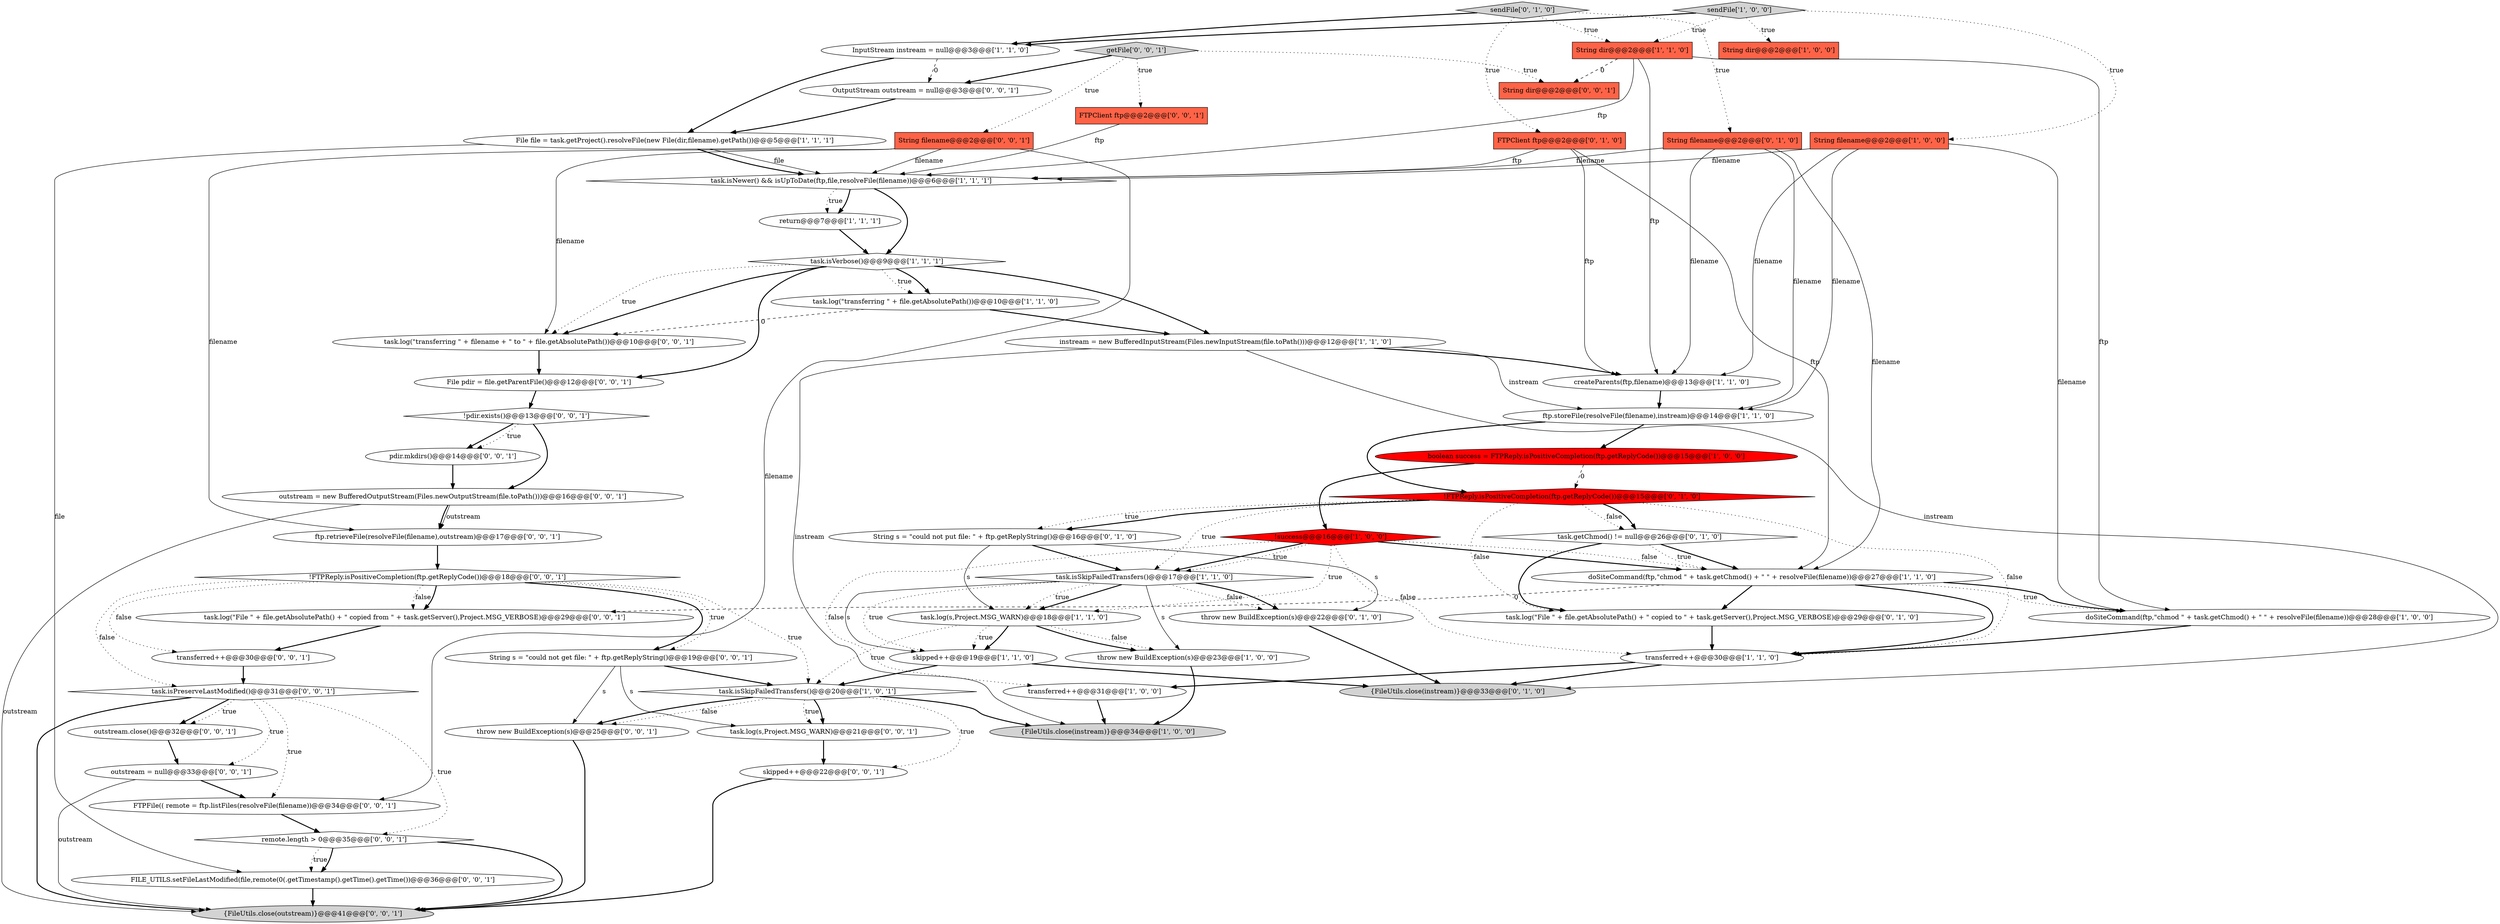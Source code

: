 digraph {
17 [style = filled, label = "transferred++@@@31@@@['1', '0', '0']", fillcolor = white, shape = ellipse image = "AAA0AAABBB1BBB"];
44 [style = filled, label = "ftp.retrieveFile(resolveFile(filename),outstream)@@@17@@@['0', '0', '1']", fillcolor = white, shape = ellipse image = "AAA0AAABBB3BBB"];
10 [style = filled, label = "String dir@@@2@@@['1', '0', '0']", fillcolor = tomato, shape = box image = "AAA0AAABBB1BBB"];
48 [style = filled, label = "FTPClient ftp@@@2@@@['0', '0', '1']", fillcolor = tomato, shape = box image = "AAA0AAABBB3BBB"];
11 [style = filled, label = "String filename@@@2@@@['1', '0', '0']", fillcolor = tomato, shape = box image = "AAA0AAABBB1BBB"];
9 [style = filled, label = "skipped++@@@19@@@['1', '1', '0']", fillcolor = white, shape = ellipse image = "AAA0AAABBB1BBB"];
26 [style = filled, label = "FTPClient ftp@@@2@@@['0', '1', '0']", fillcolor = tomato, shape = box image = "AAA0AAABBB2BBB"];
34 [style = filled, label = "File pdir = file.getParentFile()@@@12@@@['0', '0', '1']", fillcolor = white, shape = ellipse image = "AAA0AAABBB3BBB"];
6 [style = filled, label = "File file = task.getProject().resolveFile(new File(dir,filename).getPath())@@@5@@@['1', '1', '1']", fillcolor = white, shape = ellipse image = "AAA0AAABBB1BBB"];
41 [style = filled, label = "outstream = new BufferedOutputStream(Files.newOutputStream(file.toPath()))@@@16@@@['0', '0', '1']", fillcolor = white, shape = ellipse image = "AAA0AAABBB3BBB"];
29 [style = filled, label = "task.getChmod() != null@@@26@@@['0', '1', '0']", fillcolor = white, shape = diamond image = "AAA0AAABBB2BBB"];
15 [style = filled, label = "task.log(\"transferring \" + file.getAbsolutePath())@@@10@@@['1', '1', '0']", fillcolor = white, shape = ellipse image = "AAA0AAABBB1BBB"];
20 [style = filled, label = "{FileUtils.close(instream)}@@@34@@@['1', '0', '0']", fillcolor = lightgray, shape = ellipse image = "AAA0AAABBB1BBB"];
58 [style = filled, label = "throw new BuildException(s)@@@25@@@['0', '0', '1']", fillcolor = white, shape = ellipse image = "AAA0AAABBB3BBB"];
16 [style = filled, label = "InputStream instream = null@@@3@@@['1', '1', '0']", fillcolor = white, shape = ellipse image = "AAA0AAABBB1BBB"];
53 [style = filled, label = "task.log(s,Project.MSG_WARN)@@@21@@@['0', '0', '1']", fillcolor = white, shape = ellipse image = "AAA0AAABBB3BBB"];
12 [style = filled, label = "ftp.storeFile(resolveFile(filename),instream)@@@14@@@['1', '1', '0']", fillcolor = white, shape = ellipse image = "AAA0AAABBB1BBB"];
18 [style = filled, label = "task.isNewer() && isUpToDate(ftp,file,resolveFile(filename))@@@6@@@['1', '1', '1']", fillcolor = white, shape = diamond image = "AAA0AAABBB1BBB"];
23 [style = filled, label = "String dir@@@2@@@['1', '1', '0']", fillcolor = tomato, shape = box image = "AAA0AAABBB1BBB"];
35 [style = filled, label = "transferred++@@@30@@@['0', '0', '1']", fillcolor = white, shape = ellipse image = "AAA0AAABBB3BBB"];
2 [style = filled, label = "doSiteCommand(ftp,\"chmod \" + task.getChmod() + \" \" + resolveFile(filename))@@@28@@@['1', '0', '0']", fillcolor = white, shape = ellipse image = "AAA0AAABBB1BBB"];
55 [style = filled, label = "pdir.mkdirs()@@@14@@@['0', '0', '1']", fillcolor = white, shape = ellipse image = "AAA0AAABBB3BBB"];
38 [style = filled, label = "remote.length > 0@@@35@@@['0', '0', '1']", fillcolor = white, shape = diamond image = "AAA0AAABBB3BBB"];
3 [style = filled, label = "return@@@7@@@['1', '1', '1']", fillcolor = white, shape = ellipse image = "AAA0AAABBB1BBB"];
1 [style = filled, label = "doSiteCommand(ftp,\"chmod \" + task.getChmod() + \" \" + resolveFile(filename))@@@27@@@['1', '1', '0']", fillcolor = white, shape = ellipse image = "AAA0AAABBB1BBB"];
51 [style = filled, label = "FTPFile(( remote = ftp.listFiles(resolveFile(filename))@@@34@@@['0', '0', '1']", fillcolor = white, shape = ellipse image = "AAA0AAABBB3BBB"];
7 [style = filled, label = "task.log(s,Project.MSG_WARN)@@@18@@@['1', '1', '0']", fillcolor = white, shape = ellipse image = "AAA0AAABBB1BBB"];
0 [style = filled, label = "instream = new BufferedInputStream(Files.newInputStream(file.toPath()))@@@12@@@['1', '1', '0']", fillcolor = white, shape = ellipse image = "AAA0AAABBB1BBB"];
13 [style = filled, label = "task.isSkipFailedTransfers()@@@20@@@['1', '0', '1']", fillcolor = white, shape = diamond image = "AAA0AAABBB1BBB"];
8 [style = filled, label = "createParents(ftp,filename)@@@13@@@['1', '1', '0']", fillcolor = white, shape = ellipse image = "AAA0AAABBB1BBB"];
39 [style = filled, label = "String s = \"could not get file: \" + ftp.getReplyString()@@@19@@@['0', '0', '1']", fillcolor = white, shape = ellipse image = "AAA0AAABBB3BBB"];
54 [style = filled, label = "skipped++@@@22@@@['0', '0', '1']", fillcolor = white, shape = ellipse image = "AAA0AAABBB3BBB"];
28 [style = filled, label = "!FTPReply.isPositiveCompletion(ftp.getReplyCode())@@@15@@@['0', '1', '0']", fillcolor = red, shape = diamond image = "AAA1AAABBB2BBB"];
40 [style = filled, label = "FILE_UTILS.setFileLastModified(file,remote(0(.getTimestamp().getTime().getTime())@@@36@@@['0', '0', '1']", fillcolor = white, shape = ellipse image = "AAA0AAABBB3BBB"];
30 [style = filled, label = "String s = \"could not put file: \" + ftp.getReplyString()@@@16@@@['0', '1', '0']", fillcolor = white, shape = ellipse image = "AAA0AAABBB2BBB"];
24 [style = filled, label = "sendFile['1', '0', '0']", fillcolor = lightgray, shape = diamond image = "AAA0AAABBB1BBB"];
27 [style = filled, label = "String filename@@@2@@@['0', '1', '0']", fillcolor = tomato, shape = box image = "AAA0AAABBB2BBB"];
43 [style = filled, label = "{FileUtils.close(outstream)}@@@41@@@['0', '0', '1']", fillcolor = lightgray, shape = ellipse image = "AAA0AAABBB3BBB"];
22 [style = filled, label = "throw new BuildException(s)@@@23@@@['1', '0', '0']", fillcolor = white, shape = ellipse image = "AAA0AAABBB1BBB"];
4 [style = filled, label = "task.isVerbose()@@@9@@@['1', '1', '1']", fillcolor = white, shape = diamond image = "AAA0AAABBB1BBB"];
36 [style = filled, label = "getFile['0', '0', '1']", fillcolor = lightgray, shape = diamond image = "AAA0AAABBB3BBB"];
45 [style = filled, label = "task.log(\"transferring \" + filename + \" to \" + file.getAbsolutePath())@@@10@@@['0', '0', '1']", fillcolor = white, shape = ellipse image = "AAA0AAABBB3BBB"];
56 [style = filled, label = "outstream = null@@@33@@@['0', '0', '1']", fillcolor = white, shape = ellipse image = "AAA0AAABBB3BBB"];
50 [style = filled, label = "String filename@@@2@@@['0', '0', '1']", fillcolor = tomato, shape = box image = "AAA0AAABBB3BBB"];
49 [style = filled, label = "task.isPreserveLastModified()@@@31@@@['0', '0', '1']", fillcolor = white, shape = diamond image = "AAA0AAABBB3BBB"];
52 [style = filled, label = "!pdir.exists()@@@13@@@['0', '0', '1']", fillcolor = white, shape = diamond image = "AAA0AAABBB3BBB"];
14 [style = filled, label = "task.isSkipFailedTransfers()@@@17@@@['1', '1', '0']", fillcolor = white, shape = diamond image = "AAA0AAABBB1BBB"];
5 [style = filled, label = "transferred++@@@30@@@['1', '1', '0']", fillcolor = white, shape = ellipse image = "AAA0AAABBB1BBB"];
46 [style = filled, label = "outstream.close()@@@32@@@['0', '0', '1']", fillcolor = white, shape = ellipse image = "AAA0AAABBB3BBB"];
47 [style = filled, label = "OutputStream outstream = null@@@3@@@['0', '0', '1']", fillcolor = white, shape = ellipse image = "AAA0AAABBB3BBB"];
31 [style = filled, label = "{FileUtils.close(instream)}@@@33@@@['0', '1', '0']", fillcolor = lightgray, shape = ellipse image = "AAA0AAABBB2BBB"];
32 [style = filled, label = "throw new BuildException(s)@@@22@@@['0', '1', '0']", fillcolor = white, shape = ellipse image = "AAA0AAABBB2BBB"];
37 [style = filled, label = "!FTPReply.isPositiveCompletion(ftp.getReplyCode())@@@18@@@['0', '0', '1']", fillcolor = white, shape = diamond image = "AAA0AAABBB3BBB"];
42 [style = filled, label = "task.log(\"File \" + file.getAbsolutePath() + \" copied from \" + task.getServer(),Project.MSG_VERBOSE)@@@29@@@['0', '0', '1']", fillcolor = white, shape = ellipse image = "AAA0AAABBB3BBB"];
21 [style = filled, label = "!success@@@16@@@['1', '0', '0']", fillcolor = red, shape = diamond image = "AAA1AAABBB1BBB"];
33 [style = filled, label = "sendFile['0', '1', '0']", fillcolor = lightgray, shape = diamond image = "AAA0AAABBB2BBB"];
19 [style = filled, label = "boolean success = FTPReply.isPositiveCompletion(ftp.getReplyCode())@@@15@@@['1', '0', '0']", fillcolor = red, shape = ellipse image = "AAA1AAABBB1BBB"];
25 [style = filled, label = "task.log(\"File \" + file.getAbsolutePath() + \" copied to \" + task.getServer(),Project.MSG_VERBOSE)@@@29@@@['0', '1', '0']", fillcolor = white, shape = ellipse image = "AAA0AAABBB2BBB"];
57 [style = filled, label = "String dir@@@2@@@['0', '0', '1']", fillcolor = tomato, shape = box image = "AAA0AAABBB3BBB"];
1->5 [style = bold, label=""];
1->42 [style = dashed, label="0"];
18->3 [style = bold, label=""];
4->45 [style = dotted, label="true"];
6->18 [style = solid, label="file"];
6->40 [style = solid, label="file"];
37->35 [style = dotted, label="false"];
4->15 [style = bold, label=""];
28->14 [style = dotted, label="true"];
50->18 [style = solid, label="filename"];
21->1 [style = dotted, label="false"];
52->55 [style = bold, label=""];
53->54 [style = bold, label=""];
36->48 [style = dotted, label="true"];
14->32 [style = dotted, label="false"];
3->4 [style = bold, label=""];
33->26 [style = dotted, label="true"];
14->7 [style = bold, label=""];
15->45 [style = dashed, label="0"];
7->9 [style = bold, label=""];
28->30 [style = dotted, label="true"];
11->8 [style = solid, label="filename"];
16->47 [style = dashed, label="0"];
37->42 [style = dotted, label="false"];
15->0 [style = bold, label=""];
21->7 [style = dotted, label="true"];
21->1 [style = bold, label=""];
18->3 [style = dotted, label="true"];
14->7 [style = dotted, label="true"];
0->8 [style = bold, label=""];
30->14 [style = bold, label=""];
29->1 [style = bold, label=""];
33->27 [style = dotted, label="true"];
23->57 [style = dashed, label="0"];
7->22 [style = dotted, label="false"];
19->28 [style = dashed, label="0"];
38->40 [style = dotted, label="true"];
17->20 [style = bold, label=""];
39->58 [style = solid, label="s"];
30->32 [style = solid, label="s"];
33->16 [style = bold, label=""];
14->22 [style = solid, label="s"];
0->20 [style = solid, label="instream"];
47->6 [style = bold, label=""];
55->41 [style = bold, label=""];
12->28 [style = bold, label=""];
28->29 [style = dotted, label="false"];
28->30 [style = bold, label=""];
16->6 [style = bold, label=""];
7->13 [style = dotted, label="true"];
34->52 [style = bold, label=""];
26->8 [style = solid, label="ftp"];
5->17 [style = bold, label=""];
4->0 [style = bold, label=""];
26->1 [style = solid, label="ftp"];
56->51 [style = bold, label=""];
49->51 [style = dotted, label="true"];
4->45 [style = bold, label=""];
27->18 [style = solid, label="filename"];
11->2 [style = solid, label="filename"];
18->4 [style = bold, label=""];
22->20 [style = bold, label=""];
49->46 [style = bold, label=""];
11->18 [style = solid, label="filename"];
44->37 [style = bold, label=""];
27->8 [style = solid, label="filename"];
49->46 [style = dotted, label="true"];
26->18 [style = solid, label="ftp"];
32->31 [style = bold, label=""];
27->1 [style = solid, label="filename"];
28->29 [style = bold, label=""];
29->1 [style = dotted, label="true"];
13->58 [style = dotted, label="false"];
56->43 [style = solid, label="outstream"];
46->56 [style = bold, label=""];
58->43 [style = bold, label=""];
30->7 [style = solid, label="s"];
52->55 [style = dotted, label="true"];
21->17 [style = dotted, label="false"];
39->13 [style = bold, label=""];
54->43 [style = bold, label=""];
6->18 [style = bold, label=""];
9->31 [style = bold, label=""];
52->41 [style = bold, label=""];
50->51 [style = solid, label="filename"];
41->43 [style = solid, label="outstream"];
13->53 [style = dotted, label="true"];
35->49 [style = bold, label=""];
21->5 [style = dotted, label="false"];
4->15 [style = dotted, label="true"];
28->25 [style = dotted, label="false"];
48->18 [style = solid, label="ftp"];
24->11 [style = dotted, label="true"];
49->56 [style = dotted, label="true"];
7->22 [style = bold, label=""];
0->12 [style = solid, label="instream"];
24->23 [style = dotted, label="true"];
0->31 [style = solid, label="instream"];
25->5 [style = bold, label=""];
1->2 [style = bold, label=""];
40->43 [style = bold, label=""];
14->32 [style = bold, label=""];
38->40 [style = bold, label=""];
49->38 [style = dotted, label="true"];
1->25 [style = bold, label=""];
37->39 [style = bold, label=""];
37->42 [style = bold, label=""];
4->34 [style = bold, label=""];
8->12 [style = bold, label=""];
14->9 [style = solid, label="s"];
2->5 [style = bold, label=""];
21->14 [style = bold, label=""];
38->43 [style = bold, label=""];
19->21 [style = bold, label=""];
36->50 [style = dotted, label="true"];
36->47 [style = bold, label=""];
50->44 [style = solid, label="filename"];
13->53 [style = bold, label=""];
28->5 [style = dotted, label="false"];
29->25 [style = bold, label=""];
23->8 [style = solid, label="ftp"];
7->9 [style = dotted, label="true"];
13->58 [style = bold, label=""];
49->43 [style = bold, label=""];
36->57 [style = dotted, label="true"];
42->35 [style = bold, label=""];
50->45 [style = solid, label="filename"];
24->10 [style = dotted, label="true"];
24->16 [style = bold, label=""];
33->23 [style = dotted, label="true"];
23->2 [style = solid, label="ftp"];
51->38 [style = bold, label=""];
5->31 [style = bold, label=""];
39->53 [style = solid, label="s"];
37->39 [style = dotted, label="true"];
21->14 [style = dotted, label="true"];
37->49 [style = dotted, label="false"];
11->12 [style = solid, label="filename"];
41->44 [style = solid, label="outstream"];
14->9 [style = dotted, label="true"];
23->18 [style = solid, label="ftp"];
12->19 [style = bold, label=""];
1->2 [style = dotted, label="true"];
41->44 [style = bold, label=""];
45->34 [style = bold, label=""];
37->13 [style = dotted, label="true"];
13->54 [style = dotted, label="true"];
9->13 [style = bold, label=""];
13->20 [style = bold, label=""];
27->12 [style = solid, label="filename"];
}
